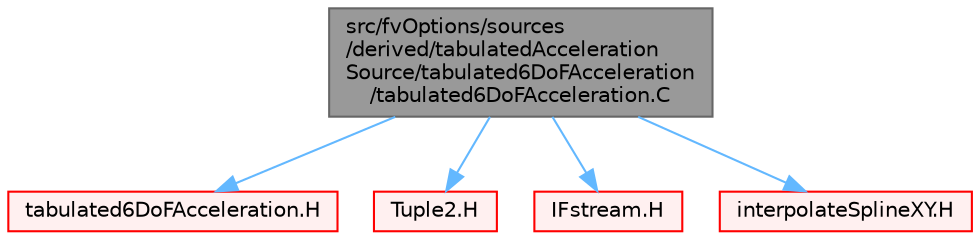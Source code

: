 digraph "src/fvOptions/sources/derived/tabulatedAccelerationSource/tabulated6DoFAcceleration/tabulated6DoFAcceleration.C"
{
 // LATEX_PDF_SIZE
  bgcolor="transparent";
  edge [fontname=Helvetica,fontsize=10,labelfontname=Helvetica,labelfontsize=10];
  node [fontname=Helvetica,fontsize=10,shape=box,height=0.2,width=0.4];
  Node1 [id="Node000001",label="src/fvOptions/sources\l/derived/tabulatedAcceleration\lSource/tabulated6DoFAcceleration\l/tabulated6DoFAcceleration.C",height=0.2,width=0.4,color="gray40", fillcolor="grey60", style="filled", fontcolor="black",tooltip=" "];
  Node1 -> Node2 [id="edge1_Node000001_Node000002",color="steelblue1",style="solid",tooltip=" "];
  Node2 [id="Node000002",label="tabulated6DoFAcceleration.H",height=0.2,width=0.4,color="red", fillcolor="#FFF0F0", style="filled",URL="$tabulated6DoFAcceleration_8H.html",tooltip=" "];
  Node1 -> Node158 [id="edge2_Node000001_Node000158",color="steelblue1",style="solid",tooltip=" "];
  Node158 [id="Node000158",label="Tuple2.H",height=0.2,width=0.4,color="red", fillcolor="#FFF0F0", style="filled",URL="$Tuple2_8H.html",tooltip=" "];
  Node1 -> Node266 [id="edge3_Node000001_Node000266",color="steelblue1",style="solid",tooltip=" "];
  Node266 [id="Node000266",label="IFstream.H",height=0.2,width=0.4,color="red", fillcolor="#FFF0F0", style="filled",URL="$IFstream_8H.html",tooltip=" "];
  Node1 -> Node271 [id="edge4_Node000001_Node000271",color="steelblue1",style="solid",tooltip=" "];
  Node271 [id="Node000271",label="interpolateSplineXY.H",height=0.2,width=0.4,color="red", fillcolor="#FFF0F0", style="filled",URL="$interpolateSplineXY_8H.html",tooltip="Interpolates y values from one curve to another with a different x distribution."];
}
